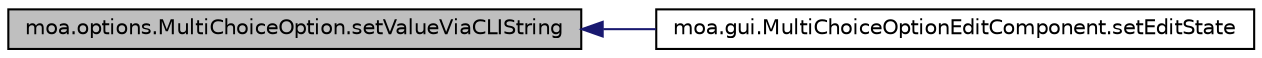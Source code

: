 digraph G
{
  edge [fontname="Helvetica",fontsize="10",labelfontname="Helvetica",labelfontsize="10"];
  node [fontname="Helvetica",fontsize="10",shape=record];
  rankdir=LR;
  Node1 [label="moa.options.MultiChoiceOption.setValueViaCLIString",height=0.2,width=0.4,color="black", fillcolor="grey75", style="filled" fontcolor="black"];
  Node1 -> Node2 [dir=back,color="midnightblue",fontsize="10",style="solid",fontname="Helvetica"];
  Node2 [label="moa.gui.MultiChoiceOptionEditComponent.setEditState",height=0.2,width=0.4,color="black", fillcolor="white", style="filled",URL="$classmoa_1_1gui_1_1MultiChoiceOptionEditComponent.html#a57132212fdf60f69dba525fbc6b44dff",tooltip="Sets the state of the component."];
}

